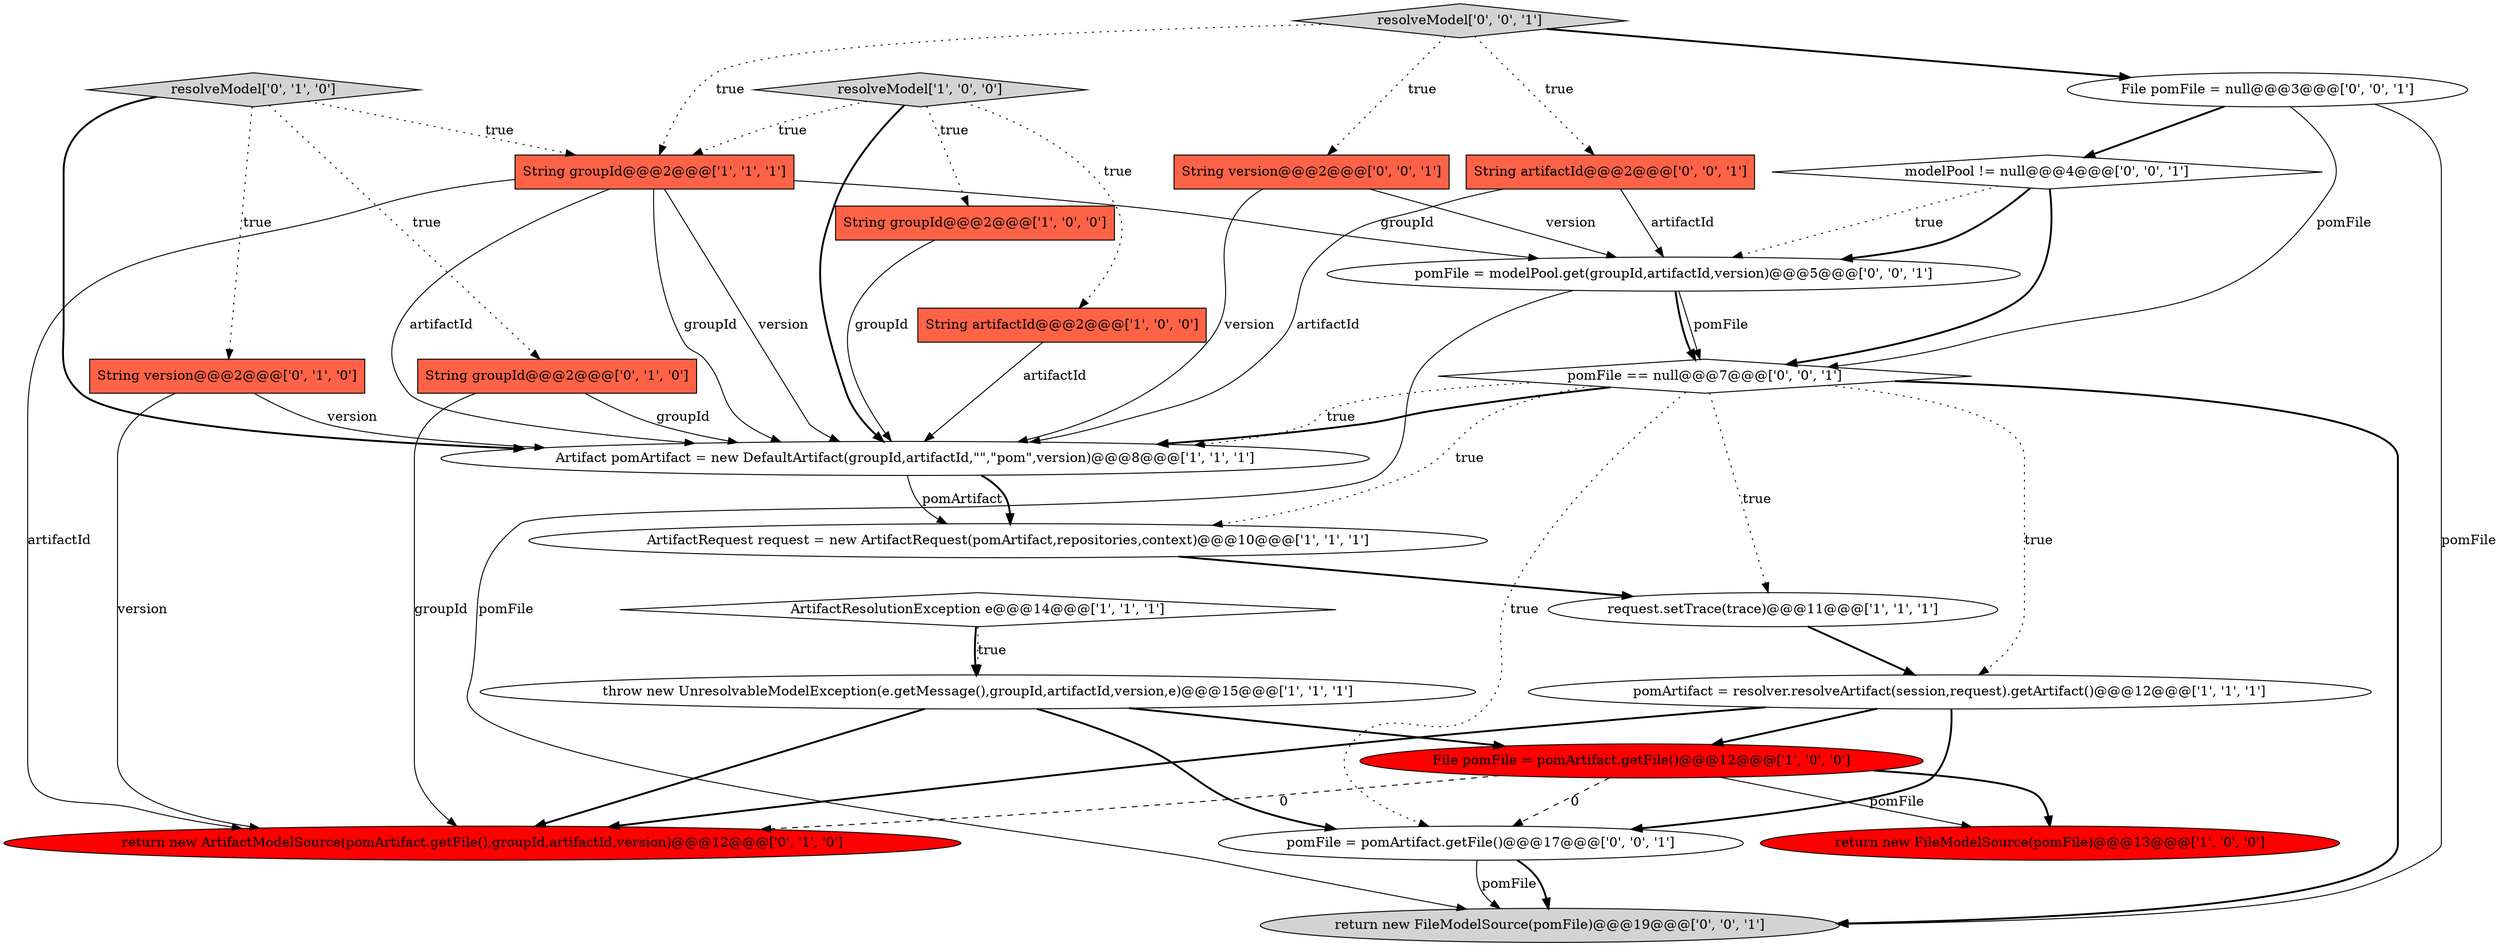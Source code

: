 digraph {
4 [style = filled, label = "Artifact pomArtifact = new DefaultArtifact(groupId,artifactId,\"\",\"pom\",version)@@@8@@@['1', '1', '1']", fillcolor = white, shape = ellipse image = "AAA0AAABBB1BBB"];
13 [style = filled, label = "resolveModel['0', '1', '0']", fillcolor = lightgray, shape = diamond image = "AAA0AAABBB2BBB"];
17 [style = filled, label = "File pomFile = null@@@3@@@['0', '0', '1']", fillcolor = white, shape = ellipse image = "AAA0AAABBB3BBB"];
7 [style = filled, label = "return new FileModelSource(pomFile)@@@13@@@['1', '0', '0']", fillcolor = red, shape = ellipse image = "AAA1AAABBB1BBB"];
20 [style = filled, label = "modelPool != null@@@4@@@['0', '0', '1']", fillcolor = white, shape = diamond image = "AAA0AAABBB3BBB"];
1 [style = filled, label = "String groupId@@@2@@@['1', '0', '0']", fillcolor = tomato, shape = box image = "AAA0AAABBB1BBB"];
16 [style = filled, label = "String artifactId@@@2@@@['0', '0', '1']", fillcolor = tomato, shape = box image = "AAA0AAABBB3BBB"];
23 [style = filled, label = "pomFile = pomArtifact.getFile()@@@17@@@['0', '0', '1']", fillcolor = white, shape = ellipse image = "AAA0AAABBB3BBB"];
8 [style = filled, label = "String artifactId@@@2@@@['1', '0', '0']", fillcolor = tomato, shape = box image = "AAA0AAABBB1BBB"];
2 [style = filled, label = "request.setTrace(trace)@@@11@@@['1', '1', '1']", fillcolor = white, shape = ellipse image = "AAA0AAABBB1BBB"];
18 [style = filled, label = "pomFile == null@@@7@@@['0', '0', '1']", fillcolor = white, shape = diamond image = "AAA0AAABBB3BBB"];
5 [style = filled, label = "throw new UnresolvableModelException(e.getMessage(),groupId,artifactId,version,e)@@@15@@@['1', '1', '1']", fillcolor = white, shape = ellipse image = "AAA0AAABBB1BBB"];
21 [style = filled, label = "resolveModel['0', '0', '1']", fillcolor = lightgray, shape = diamond image = "AAA0AAABBB3BBB"];
14 [style = filled, label = "return new ArtifactModelSource(pomArtifact.getFile(),groupId,artifactId,version)@@@12@@@['0', '1', '0']", fillcolor = red, shape = ellipse image = "AAA1AAABBB2BBB"];
11 [style = filled, label = "pomArtifact = resolver.resolveArtifact(session,request).getArtifact()@@@12@@@['1', '1', '1']", fillcolor = white, shape = ellipse image = "AAA0AAABBB1BBB"];
6 [style = filled, label = "resolveModel['1', '0', '0']", fillcolor = lightgray, shape = diamond image = "AAA0AAABBB1BBB"];
0 [style = filled, label = "File pomFile = pomArtifact.getFile()@@@12@@@['1', '0', '0']", fillcolor = red, shape = ellipse image = "AAA1AAABBB1BBB"];
22 [style = filled, label = "String version@@@2@@@['0', '0', '1']", fillcolor = tomato, shape = box image = "AAA0AAABBB3BBB"];
15 [style = filled, label = "String groupId@@@2@@@['0', '1', '0']", fillcolor = tomato, shape = box image = "AAA0AAABBB2BBB"];
3 [style = filled, label = "ArtifactResolutionException e@@@14@@@['1', '1', '1']", fillcolor = white, shape = diamond image = "AAA0AAABBB1BBB"];
19 [style = filled, label = "return new FileModelSource(pomFile)@@@19@@@['0', '0', '1']", fillcolor = lightgray, shape = ellipse image = "AAA0AAABBB3BBB"];
10 [style = filled, label = "String groupId@@@2@@@['1', '1', '1']", fillcolor = tomato, shape = box image = "AAA0AAABBB1BBB"];
9 [style = filled, label = "ArtifactRequest request = new ArtifactRequest(pomArtifact,repositories,context)@@@10@@@['1', '1', '1']", fillcolor = white, shape = ellipse image = "AAA0AAABBB1BBB"];
24 [style = filled, label = "pomFile = modelPool.get(groupId,artifactId,version)@@@5@@@['0', '0', '1']", fillcolor = white, shape = ellipse image = "AAA0AAABBB3BBB"];
12 [style = filled, label = "String version@@@2@@@['0', '1', '0']", fillcolor = tomato, shape = box image = "AAA0AAABBB2BBB"];
4->9 [style = solid, label="pomArtifact"];
4->9 [style = bold, label=""];
22->4 [style = solid, label="version"];
17->18 [style = solid, label="pomFile"];
5->23 [style = bold, label=""];
13->12 [style = dotted, label="true"];
11->14 [style = bold, label=""];
12->14 [style = solid, label="version"];
9->2 [style = bold, label=""];
20->24 [style = dotted, label="true"];
16->24 [style = solid, label="artifactId"];
10->4 [style = solid, label="artifactId"];
0->23 [style = dashed, label="0"];
23->19 [style = solid, label="pomFile"];
6->1 [style = dotted, label="true"];
18->19 [style = bold, label=""];
16->4 [style = solid, label="artifactId"];
21->22 [style = dotted, label="true"];
10->4 [style = solid, label="groupId"];
5->14 [style = bold, label=""];
21->10 [style = dotted, label="true"];
15->14 [style = solid, label="groupId"];
13->10 [style = dotted, label="true"];
24->18 [style = bold, label=""];
22->24 [style = solid, label="version"];
24->19 [style = solid, label="pomFile"];
1->4 [style = solid, label="groupId"];
0->7 [style = bold, label=""];
20->18 [style = bold, label=""];
6->10 [style = dotted, label="true"];
0->14 [style = dashed, label="0"];
6->4 [style = bold, label=""];
18->11 [style = dotted, label="true"];
3->5 [style = bold, label=""];
11->0 [style = bold, label=""];
3->5 [style = dotted, label="true"];
18->4 [style = bold, label=""];
5->0 [style = bold, label=""];
6->8 [style = dotted, label="true"];
23->19 [style = bold, label=""];
18->9 [style = dotted, label="true"];
8->4 [style = solid, label="artifactId"];
12->4 [style = solid, label="version"];
17->19 [style = solid, label="pomFile"];
13->15 [style = dotted, label="true"];
18->4 [style = dotted, label="true"];
21->16 [style = dotted, label="true"];
24->18 [style = solid, label="pomFile"];
20->24 [style = bold, label=""];
10->24 [style = solid, label="groupId"];
11->23 [style = bold, label=""];
10->14 [style = solid, label="artifactId"];
10->4 [style = solid, label="version"];
2->11 [style = bold, label=""];
21->17 [style = bold, label=""];
0->7 [style = solid, label="pomFile"];
15->4 [style = solid, label="groupId"];
18->2 [style = dotted, label="true"];
17->20 [style = bold, label=""];
13->4 [style = bold, label=""];
18->23 [style = dotted, label="true"];
}
